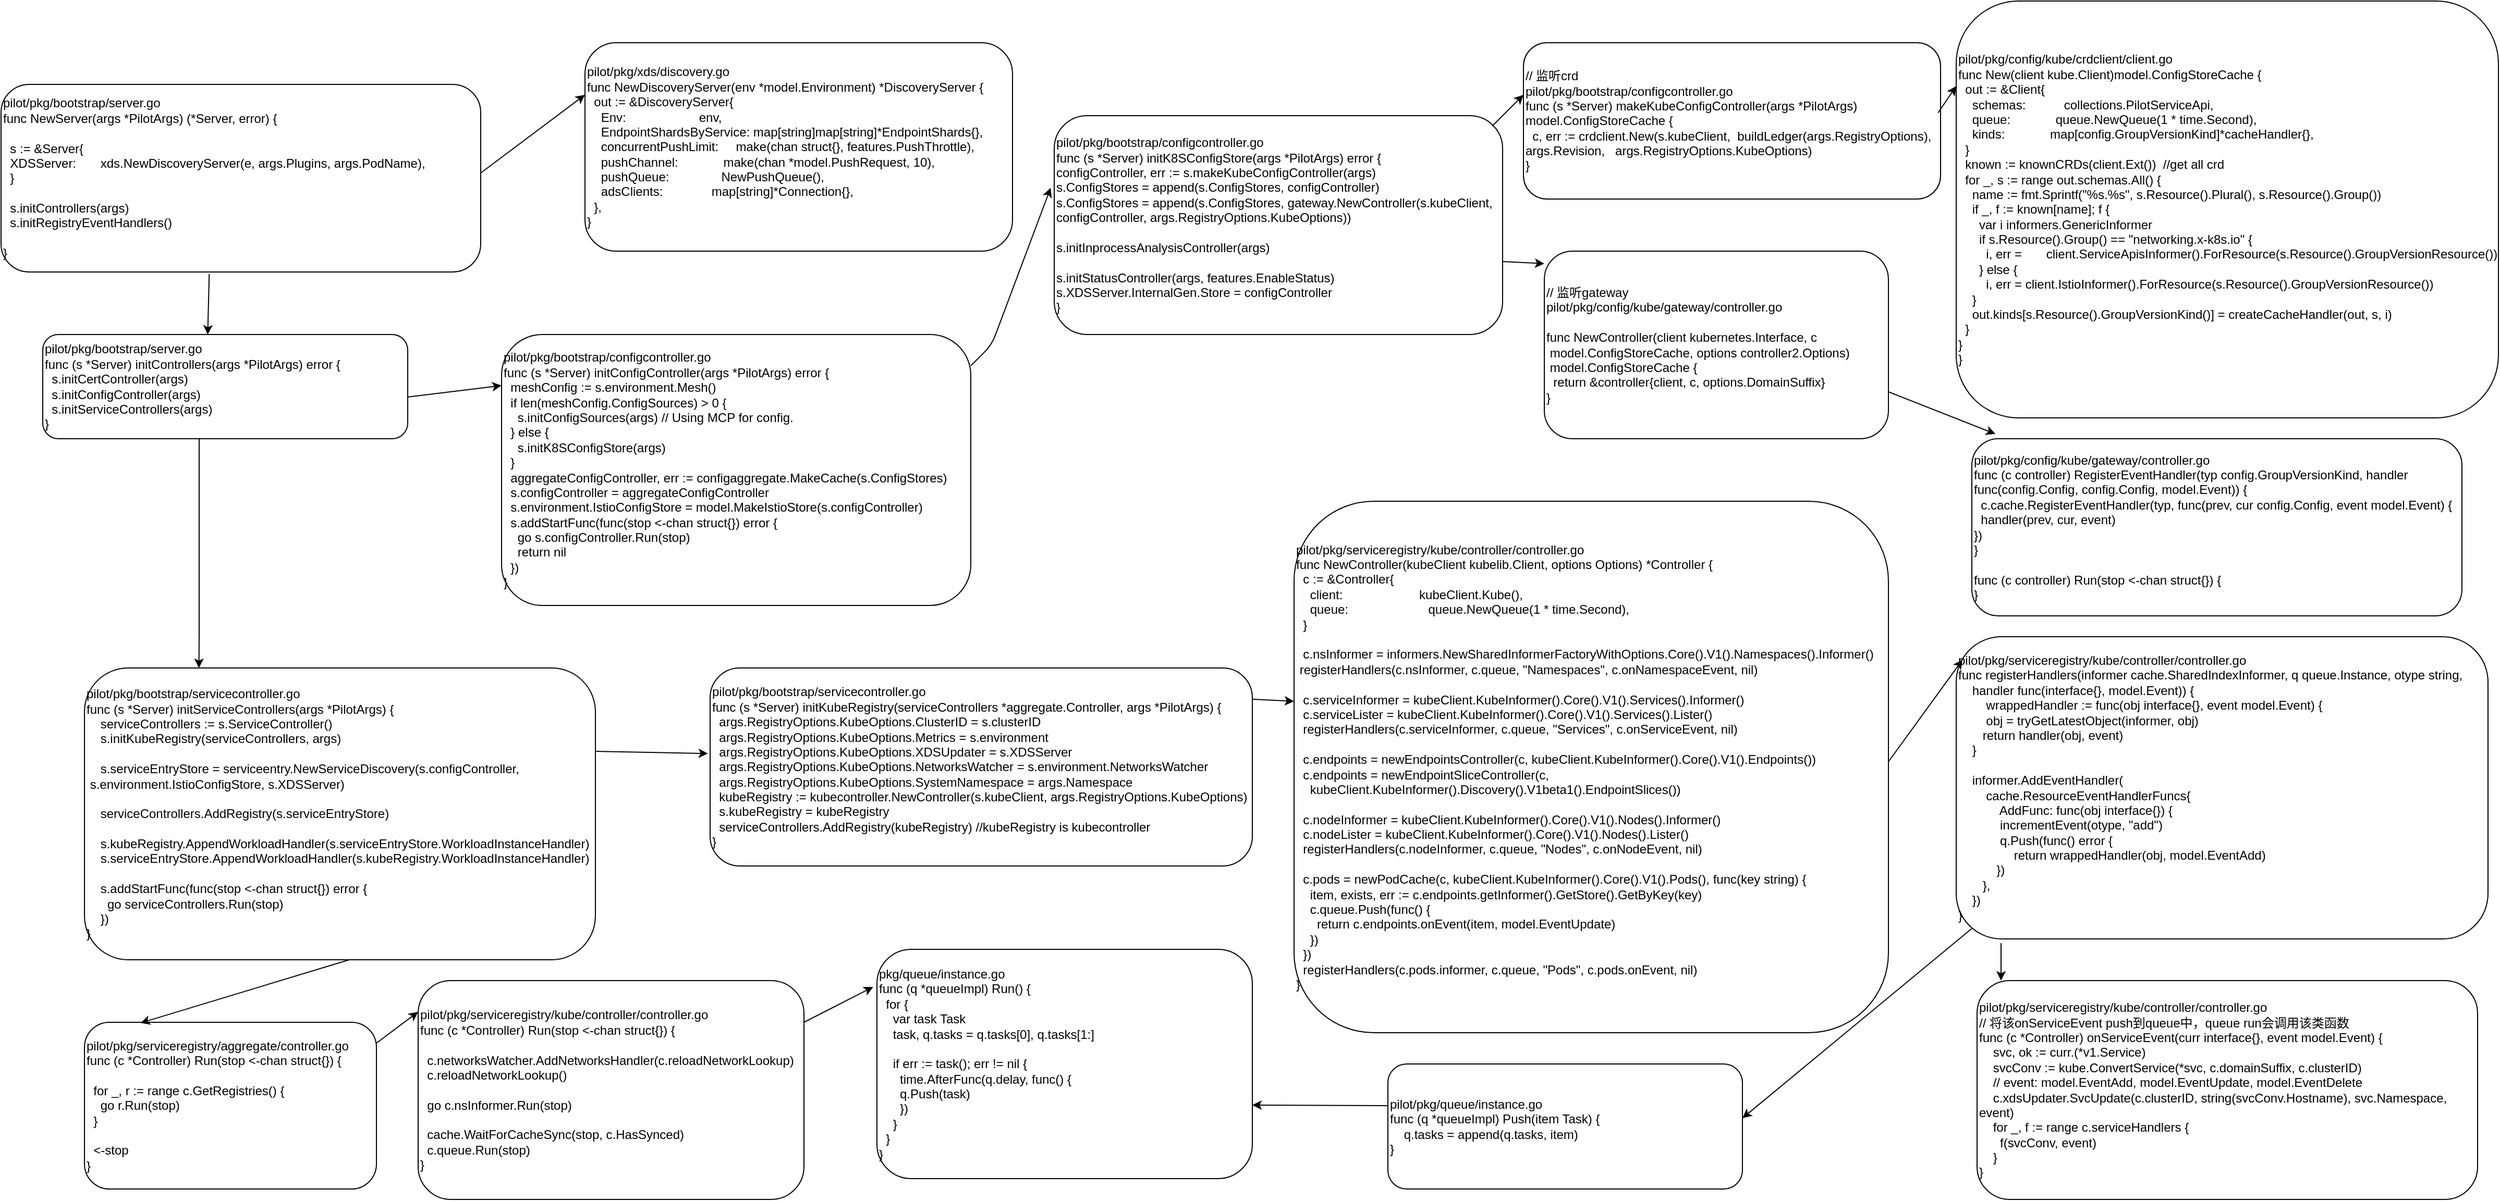 <mxfile version="13.9.8" type="github">
  <diagram id="1WSthCP1p7yNz_Qq4u5r" name="Page-1">
    <mxGraphModel dx="1449" dy="586" grid="1" gridSize="10" guides="1" tooltips="1" connect="1" arrows="1" fold="1" page="1" pageScale="1" pageWidth="827" pageHeight="1169" math="0" shadow="0">
      <root>
        <mxCell id="0" />
        <mxCell id="1" parent="0" />
        <mxCell id="hdn6pJ4XfOclm7P6a8ZE-1" value="pilot/pkg/bootstrap/server.go&lt;br&gt;func NewServer(args *PilotArgs) (*Server, error) {&lt;br&gt;&lt;br&gt;&lt;div&gt;&lt;span&gt;&lt;/span&gt;&amp;nbsp; s := &amp;amp;Server{&lt;/div&gt;&lt;div&gt;&lt;span&gt;&lt;/span&gt;&amp;nbsp; XDSServer:&amp;nbsp; &amp;nbsp; &amp;nbsp; &amp;nbsp;xds.NewDiscoveryServer(e, args.Plugins, args.PodName),&lt;/div&gt;&lt;div&gt;&lt;span&gt;&lt;/span&gt;&amp;nbsp; }&lt;/div&gt;&lt;div&gt;&lt;br&gt;&lt;/div&gt;&lt;div&gt;&amp;nbsp;&amp;nbsp;s.initControllers(args)&lt;/div&gt;&lt;div&gt;&amp;nbsp;&amp;nbsp;s.initRegistryEventHandlers()&lt;/div&gt;&lt;div&gt;&lt;br&gt;&lt;/div&gt;}" style="rounded=1;whiteSpace=wrap;html=1;align=left;" parent="1" vertex="1">
          <mxGeometry x="80" y="80" width="460" height="180" as="geometry" />
        </mxCell>
        <mxCell id="hdn6pJ4XfOclm7P6a8ZE-2" value="pilot/pkg/xds/discovery.go&lt;br&gt;&lt;div&gt;func NewDiscoveryServer(env *model.Environment) *DiscoveryServer {&lt;/div&gt;&lt;div&gt;&lt;span&gt;&lt;/span&gt;&amp;nbsp; out := &amp;amp;DiscoveryServer{&lt;/div&gt;&lt;div&gt;&lt;span&gt;&lt;/span&gt;&amp;nbsp; &amp;nbsp; Env:&amp;nbsp; &amp;nbsp; &amp;nbsp; &amp;nbsp; &amp;nbsp; &amp;nbsp; &amp;nbsp; &amp;nbsp; &amp;nbsp; &amp;nbsp; &amp;nbsp;env,&lt;/div&gt;&lt;div&gt;&lt;span&gt;&lt;/span&gt;&amp;nbsp; &amp;nbsp; EndpointShardsByService: map[string]map[string]*EndpointShards{},&lt;/div&gt;&lt;div&gt;&lt;span&gt;&lt;/span&gt;&amp;nbsp; &amp;nbsp; concurrentPushLimit:&amp;nbsp; &amp;nbsp; &amp;nbsp;make(chan struct{}, features.PushThrottle),&lt;/div&gt;&lt;div&gt;&lt;span&gt;&lt;/span&gt;&amp;nbsp; &amp;nbsp; pushChannel:&amp;nbsp; &amp;nbsp; &amp;nbsp; &amp;nbsp; &amp;nbsp; &amp;nbsp; &amp;nbsp;make(chan *model.PushRequest, 10),&lt;/div&gt;&lt;div&gt;&lt;span&gt;&lt;/span&gt;&amp;nbsp; &amp;nbsp; pushQueue:&amp;nbsp; &amp;nbsp; &amp;nbsp; &amp;nbsp; &amp;nbsp; &amp;nbsp; &amp;nbsp; &amp;nbsp;NewPushQueue(),&lt;/div&gt;&lt;div&gt;&lt;span&gt;&lt;/span&gt;&amp;nbsp; &amp;nbsp; adsClients:&amp;nbsp; &amp;nbsp; &amp;nbsp; &amp;nbsp; &amp;nbsp; &amp;nbsp; &amp;nbsp; map[string]*Connection{},&lt;/div&gt;&lt;div&gt;&lt;span&gt;&lt;/span&gt;&amp;nbsp; },&lt;/div&gt;&lt;div&gt;&lt;span&gt; &lt;/span&gt;}&lt;/div&gt;" style="rounded=1;whiteSpace=wrap;html=1;align=left;" parent="1" vertex="1">
          <mxGeometry x="640" y="40" width="410" height="200" as="geometry" />
        </mxCell>
        <mxCell id="hdn6pJ4XfOclm7P6a8ZE-3" value="pilot/pkg/bootstrap/server.go&lt;br&gt;&lt;div&gt;func (s *Server) initControllers(args *PilotArgs) error {&lt;/div&gt;&lt;div&gt;&amp;nbsp; s.initCertController(args)&lt;/div&gt;&lt;div&gt;&amp;nbsp; s.initConfigController(args)&lt;/div&gt;&lt;div&gt;&amp;nbsp; s.initServiceControllers(args)&lt;/div&gt;&lt;div&gt;}&lt;/div&gt;" style="rounded=1;whiteSpace=wrap;html=1;align=left;" parent="1" vertex="1">
          <mxGeometry x="120" y="320" width="350" height="100" as="geometry" />
        </mxCell>
        <mxCell id="hdn6pJ4XfOclm7P6a8ZE-4" value="pilot/pkg/bootstrap/configcontroller.go&lt;br&gt;&lt;div&gt;func (s *Server) initConfigController(args *PilotArgs) error {&lt;/div&gt;&lt;div&gt;&lt;span&gt;&lt;/span&gt;&amp;nbsp; meshConfig := s.environment.Mesh()&lt;/div&gt;&lt;div&gt;&lt;span&gt;&lt;/span&gt;&amp;nbsp; if len(meshConfig.ConfigSources) &amp;gt; 0 {&lt;/div&gt;&lt;div&gt;&lt;span&gt;&lt;/span&gt;&amp;nbsp; &amp;nbsp; s.initConfigSources(args) // Using MCP for config.&lt;/div&gt;&lt;div&gt;&lt;span&gt;&lt;/span&gt;&amp;nbsp; } else {&lt;/div&gt;&lt;div&gt;&lt;span&gt;&lt;/span&gt;&amp;nbsp; &amp;nbsp; s.initK8SConfigStore(args)&lt;/div&gt;&lt;div&gt;&lt;span&gt;&lt;/span&gt;&amp;nbsp; }&lt;/div&gt;&lt;div&gt;&lt;span&gt;&lt;/span&gt;&amp;nbsp; aggregateConfigController, err := configaggregate.MakeCache(s.ConfigStores)&lt;/div&gt;&lt;div&gt;&lt;span&gt;&lt;/span&gt;&amp;nbsp; s.configController = aggregateConfigController&lt;/div&gt;&lt;div&gt;&lt;span&gt;&lt;/span&gt;&amp;nbsp; s.environment.IstioConfigStore = model.MakeIstioStore(s.configController)&lt;/div&gt;&lt;div&gt;&lt;span&gt;&lt;/span&gt;&amp;nbsp; s.addStartFunc(func(stop &amp;lt;-chan struct{}) error {&lt;/div&gt;&lt;div&gt;&lt;span&gt;&lt;/span&gt;&amp;nbsp; &amp;nbsp; go s.configController.Run(stop)&lt;/div&gt;&lt;div&gt;&lt;span&gt;&lt;/span&gt;&amp;nbsp; &amp;nbsp; return nil&lt;/div&gt;&lt;div&gt;&lt;span&gt;&lt;/span&gt;&amp;nbsp; })&lt;/div&gt;&lt;div&gt;}&lt;/div&gt;" style="rounded=1;whiteSpace=wrap;html=1;align=left;" parent="1" vertex="1">
          <mxGeometry x="560" y="320" width="450" height="260" as="geometry" />
        </mxCell>
        <mxCell id="hdn6pJ4XfOclm7P6a8ZE-5" value="" style="endArrow=classic;html=1;entryX=0;entryY=0.25;entryDx=0;entryDy=0;" parent="1" target="hdn6pJ4XfOclm7P6a8ZE-2" edge="1">
          <mxGeometry width="50" height="50" relative="1" as="geometry">
            <mxPoint x="540" y="165" as="sourcePoint" />
            <mxPoint x="590" y="115" as="targetPoint" />
          </mxGeometry>
        </mxCell>
        <mxCell id="hdn6pJ4XfOclm7P6a8ZE-6" value="" style="endArrow=classic;html=1;entryX=0.452;entryY=0;entryDx=0;entryDy=0;entryPerimeter=0;exitX=0.434;exitY=1.011;exitDx=0;exitDy=0;exitPerimeter=0;" parent="1" source="hdn6pJ4XfOclm7P6a8ZE-1" target="hdn6pJ4XfOclm7P6a8ZE-3" edge="1">
          <mxGeometry width="50" height="50" relative="1" as="geometry">
            <mxPoint x="282.5" y="300" as="sourcePoint" />
            <mxPoint x="337.5" y="280" as="targetPoint" />
          </mxGeometry>
        </mxCell>
        <mxCell id="hdn6pJ4XfOclm7P6a8ZE-7" value="" style="endArrow=classic;html=1;" parent="1" edge="1">
          <mxGeometry width="50" height="50" relative="1" as="geometry">
            <mxPoint x="470" y="380" as="sourcePoint" />
            <mxPoint x="560" y="369" as="targetPoint" />
          </mxGeometry>
        </mxCell>
        <mxCell id="hdn6pJ4XfOclm7P6a8ZE-8" value="&lt;div&gt;pilot/pkg/bootstrap/configcontroller.go&lt;/div&gt;&lt;div&gt;func (s *Server) initK8SConfigStore(args *PilotArgs) error {&lt;/div&gt;&lt;div&gt;&lt;span&gt; &lt;/span&gt;configController, err := s.makeKubeConfigController(args)&lt;/div&gt;&lt;div&gt;&lt;span&gt; &lt;/span&gt;s.ConfigStores = append(s.ConfigStores, configController)&lt;/div&gt;&lt;div&gt;&lt;span&gt;  &lt;/span&gt;s.ConfigStores = append(s.ConfigStores, gateway.NewController(s.kubeClient, configController, args.RegistryOptions.KubeOptions))&lt;/div&gt;&lt;div&gt;&lt;br&gt;&lt;/div&gt;&lt;div&gt;s.initInprocessAnalysisController(args)&lt;/div&gt;&lt;div&gt;&lt;br&gt;&lt;/div&gt;&lt;div&gt;&lt;span&gt; &lt;/span&gt;s.initStatusController(args, features.EnableStatus)&lt;/div&gt;&lt;div&gt;&lt;span&gt; &lt;/span&gt;s.XDSServer.InternalGen.Store = configController&lt;/div&gt;&lt;div&gt;}&lt;/div&gt;" style="rounded=1;whiteSpace=wrap;html=1;align=left;" parent="1" vertex="1">
          <mxGeometry x="1090" y="110" width="430" height="210" as="geometry" />
        </mxCell>
        <mxCell id="hdn6pJ4XfOclm7P6a8ZE-9" value="" style="endArrow=classic;html=1;entryX=-0.008;entryY=0.33;entryDx=0;entryDy=0;entryPerimeter=0;" parent="1" target="hdn6pJ4XfOclm7P6a8ZE-8" edge="1">
          <mxGeometry width="50" height="50" relative="1" as="geometry">
            <mxPoint x="1010" y="350" as="sourcePoint" />
            <mxPoint x="1060" y="300" as="targetPoint" />
            <Array as="points">
              <mxPoint x="1030" y="330" />
            </Array>
          </mxGeometry>
        </mxCell>
        <mxCell id="hdn6pJ4XfOclm7P6a8ZE-10" value="&lt;div&gt;// 监听crd&lt;/div&gt;&lt;div&gt;pilot/pkg/bootstrap/configcontroller.go&lt;/div&gt;&lt;div&gt;func (s *Server) makeKubeConfigController(args *PilotArgs) model.ConfigStoreCache {&lt;/div&gt;&lt;div&gt;&lt;span&gt;&lt;/span&gt;&amp;nbsp; c, err := crdclient.New(s.kubeClient,&amp;nbsp; buildLedger(args.RegistryOptions), args.Revision,&amp;nbsp; &amp;nbsp;args.RegistryOptions.KubeOptions)&lt;/div&gt;&lt;div&gt;}&lt;/div&gt;" style="rounded=1;whiteSpace=wrap;html=1;align=left;" parent="1" vertex="1">
          <mxGeometry x="1540" y="40" width="400" height="150" as="geometry" />
        </mxCell>
        <mxCell id="hdn6pJ4XfOclm7P6a8ZE-11" value="" style="endArrow=classic;html=1;" parent="1" edge="1">
          <mxGeometry width="50" height="50" relative="1" as="geometry">
            <mxPoint x="1510" y="120" as="sourcePoint" />
            <mxPoint x="1540" y="90" as="targetPoint" />
          </mxGeometry>
        </mxCell>
        <mxCell id="hdn6pJ4XfOclm7P6a8ZE-12" value="pilot/pkg/config/kube/crdclient/client.go&lt;br&gt;&lt;div&gt;func New(client kube.Client)model.ConfigStoreCache {&lt;/div&gt;&lt;div&gt;&lt;span&gt;&lt;/span&gt;&amp;nbsp; out := &amp;amp;Client{&lt;/div&gt;&lt;div&gt;&lt;span&gt;&lt;/span&gt;&amp;nbsp; &amp;nbsp; schemas:&amp;nbsp; &amp;nbsp; &amp;nbsp; &amp;nbsp; &amp;nbsp; &amp;nbsp;collections.PilotServiceApi,&lt;/div&gt;&lt;div&gt;&lt;span&gt;&lt;/span&gt;&amp;nbsp; &amp;nbsp; queue:&amp;nbsp; &amp;nbsp; &amp;nbsp; &amp;nbsp; &amp;nbsp; &amp;nbsp; &amp;nbsp;queue.NewQueue(1 * time.Second),&lt;/div&gt;&lt;div&gt;&lt;span&gt;&lt;/span&gt;&amp;nbsp; &amp;nbsp; kinds:&amp;nbsp; &amp;nbsp; &amp;nbsp; &amp;nbsp; &amp;nbsp; &amp;nbsp; &amp;nbsp;map[config.GroupVersionKind]*cacheHandler{},&lt;/div&gt;&lt;div&gt;&lt;span&gt;&lt;/span&gt;&amp;nbsp; }&lt;/div&gt;&lt;div&gt;&lt;span&gt;&lt;/span&gt;&amp;nbsp; known := knownCRDs(client.Ext())&amp;nbsp; //get all crd&lt;/div&gt;&lt;div&gt;&lt;span&gt;&lt;/span&gt;&amp;nbsp; for _, s := range out.schemas.All() {&lt;/div&gt;&lt;div&gt;&lt;span&gt;&lt;/span&gt;&amp;nbsp; &amp;nbsp; name := fmt.Sprintf(&quot;%s.%s&quot;, s.Resource().Plural(), s.Resource().Group())&lt;/div&gt;&lt;div&gt;&lt;span&gt;&lt;/span&gt;&amp;nbsp; &amp;nbsp; if _, f := known[name]; f {&lt;/div&gt;&lt;div&gt;&lt;span&gt;&lt;/span&gt;&amp;nbsp; &amp;nbsp; &amp;nbsp; var i informers.GenericInformer&lt;/div&gt;&lt;div&gt;&lt;span&gt;&lt;/span&gt;&amp;nbsp; &amp;nbsp; &amp;nbsp; if s.Resource().Group() == &quot;networking.x-k8s.io&quot; {&lt;/div&gt;&lt;div&gt;&lt;span&gt;&lt;/span&gt;&amp;nbsp; &amp;nbsp; &amp;nbsp; &amp;nbsp; i, err =&amp;nbsp; &amp;nbsp; &amp;nbsp; &amp;nbsp;client.ServiceApisInformer().ForResource(s.Resource().GroupVersionResource())&lt;/div&gt;&lt;div&gt;&lt;span&gt;&lt;/span&gt;&amp;nbsp; &amp;nbsp; &amp;nbsp; } else {&lt;/div&gt;&lt;div&gt;&lt;span&gt;&lt;/span&gt;&amp;nbsp; &amp;nbsp; &amp;nbsp; &amp;nbsp; i, err = client.IstioInformer().ForResource(s.Resource().GroupVersionResource())&lt;/div&gt;&lt;div&gt;&lt;span&gt;&lt;/span&gt;&amp;nbsp; &amp;nbsp; }&lt;/div&gt;&lt;div&gt;&lt;span&gt;&lt;/span&gt;&amp;nbsp; &amp;nbsp; out.kinds[s.Resource().GroupVersionKind()] = createCacheHandler(out, s, i)&lt;/div&gt;&lt;div&gt;&lt;span&gt;&lt;/span&gt;&amp;nbsp; }&lt;/div&gt;&lt;div&gt;&lt;span&gt; &lt;/span&gt;}&lt;/div&gt;&lt;div&gt;}&lt;/div&gt;" style="rounded=1;whiteSpace=wrap;html=1;align=left;" parent="1" vertex="1">
          <mxGeometry x="1955" width="520" height="400" as="geometry" />
        </mxCell>
        <mxCell id="hdn6pJ4XfOclm7P6a8ZE-14" value="// 监听gateway&lt;br&gt;pilot/pkg/config/kube/gateway/controller.go&lt;br&gt;&lt;div&gt;&lt;br&gt;&lt;/div&gt;&lt;div&gt;func NewController(client kubernetes.Interface, c&amp;nbsp; &amp;nbsp;model.ConfigStoreCache, options controller2.Options)&amp;nbsp; &amp;nbsp;model.ConfigStoreCache {&lt;/div&gt;&lt;div&gt;&lt;span&gt;&lt;/span&gt;&amp;nbsp; return &amp;amp;controller{client, c, options.DomainSuffix}&lt;/div&gt;&lt;div&gt;}&lt;/div&gt;" style="rounded=1;whiteSpace=wrap;html=1;align=left;" parent="1" vertex="1">
          <mxGeometry x="1560" y="240" width="330" height="180" as="geometry" />
        </mxCell>
        <mxCell id="hdn6pJ4XfOclm7P6a8ZE-15" value="" style="endArrow=classic;html=1;" parent="1" edge="1">
          <mxGeometry width="50" height="50" relative="1" as="geometry">
            <mxPoint x="1520" y="250" as="sourcePoint" />
            <mxPoint x="1560" y="252" as="targetPoint" />
          </mxGeometry>
        </mxCell>
        <mxCell id="hdn6pJ4XfOclm7P6a8ZE-16" value="&lt;div&gt;pilot/pkg/config/kube/gateway/controller.go&lt;/div&gt;&lt;div&gt;func (c controller) RegisterEventHandler(typ config.GroupVersionKind, handler func(config.Config, config.Config, model.Event)) {&lt;/div&gt;&lt;div&gt;&lt;span&gt;&lt;/span&gt;&amp;nbsp; c.cache.RegisterEventHandler(typ, func(prev, cur config.Config, event model.Event) {&lt;/div&gt;&lt;div&gt;&lt;span&gt;&lt;/span&gt;&amp;nbsp; handler(prev, cur, event)&lt;/div&gt;&lt;div&gt;&lt;span&gt; &lt;/span&gt;})&lt;/div&gt;&lt;div&gt;}&lt;/div&gt;&lt;div&gt;&lt;br&gt;&lt;/div&gt;&lt;div&gt;func (c controller) Run(stop &amp;lt;-chan struct{}) {&lt;/div&gt;&lt;div&gt;}&lt;/div&gt;" style="rounded=1;whiteSpace=wrap;html=1;align=left;" parent="1" vertex="1">
          <mxGeometry x="1970" y="420" width="470" height="170" as="geometry" />
        </mxCell>
        <mxCell id="hdn6pJ4XfOclm7P6a8ZE-17" value="" style="endArrow=classic;html=1;entryX=0.048;entryY=-0.027;entryDx=0;entryDy=0;entryPerimeter=0;exitX=1;exitY=0.75;exitDx=0;exitDy=0;" parent="1" source="hdn6pJ4XfOclm7P6a8ZE-14" target="hdn6pJ4XfOclm7P6a8ZE-16" edge="1">
          <mxGeometry width="50" height="50" relative="1" as="geometry">
            <mxPoint x="1940" y="460" as="sourcePoint" />
            <mxPoint x="1990" y="410" as="targetPoint" />
          </mxGeometry>
        </mxCell>
        <mxCell id="nB5sZIHavd1A4j-XCwEL-1" value="&lt;div&gt;pilot/pkg/bootstrap/servicecontroller.go&lt;/div&gt;&lt;div&gt;func (s *Server) initServiceControllers(args *PilotArgs) {&lt;/div&gt;&lt;div&gt;&lt;span&gt;&lt;/span&gt;&amp;nbsp; &amp;nbsp; serviceControllers := s.ServiceController()&lt;span&gt; &lt;/span&gt;&lt;/div&gt;&lt;div&gt;&lt;span&gt;&lt;/span&gt;&amp;nbsp; &amp;nbsp; s.initKubeRegistry(serviceControllers, args)&lt;/div&gt;&lt;div&gt;&lt;br&gt;&lt;/div&gt;&lt;div&gt;&lt;span&gt;&lt;/span&gt;&amp;nbsp; &amp;nbsp; s.serviceEntryStore = serviceentry.NewServiceDiscovery(s.configController,&amp;nbsp; &amp;nbsp; &amp;nbsp;s.environment.IstioConfigStore, s.XDSServer)&lt;/div&gt;&lt;div&gt;&lt;br&gt;&lt;/div&gt;&lt;div&gt;&lt;span&gt;&lt;/span&gt;&amp;nbsp; &amp;nbsp; serviceControllers.AddRegistry(s.serviceEntryStore)&lt;/div&gt;&lt;div&gt;&lt;br&gt;&lt;/div&gt;&lt;div&gt;&amp;nbsp; &amp;nbsp; s.kubeRegistry.AppendWorkloadHandler(s.serviceEntryStore.WorkloadInstanceHandler)&lt;/div&gt;&lt;div&gt;&lt;span&gt;&lt;/span&gt;&amp;nbsp; &amp;nbsp; s.serviceEntryStore.AppendWorkloadHandler(s.kubeRegistry.WorkloadInstanceHandler)&lt;/div&gt;&lt;div&gt;&lt;br&gt;&lt;/div&gt;&lt;div&gt;&lt;span&gt;&lt;/span&gt;&amp;nbsp; &amp;nbsp; s.addStartFunc(func(stop &amp;lt;-chan struct{}) error {&lt;/div&gt;&lt;div&gt;&lt;span&gt;&lt;/span&gt;&amp;nbsp; &amp;nbsp; &amp;nbsp; go serviceControllers.Run(stop)&lt;/div&gt;&lt;div&gt;&lt;span&gt;&lt;/span&gt;&amp;nbsp; &amp;nbsp; })&lt;/div&gt;&lt;div&gt;}&lt;/div&gt;" style="rounded=1;whiteSpace=wrap;html=1;align=left;" parent="1" vertex="1">
          <mxGeometry x="160" y="640" width="490" height="280" as="geometry" />
        </mxCell>
        <mxCell id="nB5sZIHavd1A4j-XCwEL-2" value="" style="endArrow=classic;html=1;entryX=0.224;entryY=0;entryDx=0;entryDy=0;entryPerimeter=0;" parent="1" target="nB5sZIHavd1A4j-XCwEL-1" edge="1">
          <mxGeometry width="50" height="50" relative="1" as="geometry">
            <mxPoint x="270" y="420" as="sourcePoint" />
            <mxPoint x="320" y="510" as="targetPoint" />
            <Array as="points">
              <mxPoint x="270" y="590" />
              <mxPoint x="270" y="610" />
            </Array>
          </mxGeometry>
        </mxCell>
        <mxCell id="nB5sZIHavd1A4j-XCwEL-3" value="&lt;div&gt;pilot/pkg/bootstrap/servicecontroller.go&lt;/div&gt;&lt;div&gt;func (s *Server) initKubeRegistry(serviceControllers *aggregate.Controller, args *PilotArgs) {&lt;/div&gt;&lt;div&gt;&lt;span&gt;&lt;/span&gt;&amp;nbsp; args.RegistryOptions.KubeOptions.ClusterID = s.clusterID&lt;/div&gt;&lt;div&gt;&lt;span&gt;&lt;/span&gt;&amp;nbsp; args.RegistryOptions.KubeOptions.Metrics = s.environment&lt;/div&gt;&lt;div&gt;&lt;span&gt;&lt;/span&gt;&amp;nbsp; args.RegistryOptions.KubeOptions.XDSUpdater = s.XDSServer&lt;/div&gt;&lt;div&gt;&lt;span&gt;&lt;/span&gt;&amp;nbsp; args.RegistryOptions.KubeOptions.NetworksWatcher = s.environment.NetworksWatcher&lt;/div&gt;&lt;div&gt;&lt;span&gt;&lt;/span&gt;&amp;nbsp; args.RegistryOptions.KubeOptions.SystemNamespace = args.Namespace&lt;/div&gt;&lt;div&gt;&lt;span&gt;&lt;/span&gt;&amp;nbsp; kubeRegistry := kubecontroller.NewController(s.kubeClient, args.RegistryOptions.KubeOptions)&lt;/div&gt;&lt;div&gt;&lt;span&gt;&lt;/span&gt;&amp;nbsp; s.kubeRegistry = kubeRegistry&lt;/div&gt;&lt;div&gt;&lt;span&gt;&lt;/span&gt;&amp;nbsp; serviceControllers.AddRegistry(kubeRegistry) //kubeRegistry is kubecontroller&lt;/div&gt;&lt;div&gt;}&lt;/div&gt;" style="rounded=1;whiteSpace=wrap;html=1;align=left;" parent="1" vertex="1">
          <mxGeometry x="760" y="640" width="520" height="190" as="geometry" />
        </mxCell>
        <mxCell id="nB5sZIHavd1A4j-XCwEL-4" value="&lt;div&gt;pilot/pkg/serviceregistry/kube/controller/controller.go&lt;/div&gt;&lt;div&gt;func NewController(kubeClient kubelib.Client, options Options) *Controller {&lt;/div&gt;&lt;div&gt;&lt;span&gt;&lt;/span&gt;&amp;nbsp; c := &amp;amp;Controller{&lt;/div&gt;&lt;div&gt;&lt;span&gt;&lt;/span&gt;&amp;nbsp; &amp;nbsp; client:&amp;nbsp; &amp;nbsp; &amp;nbsp; &amp;nbsp; &amp;nbsp; &amp;nbsp; &amp;nbsp; &amp;nbsp; &amp;nbsp; &amp;nbsp; &amp;nbsp; kubeClient.Kube(),&lt;/div&gt;&lt;div&gt;&lt;span&gt;&lt;/span&gt;&amp;nbsp; &amp;nbsp; queue:&amp;nbsp; &amp;nbsp; &amp;nbsp; &amp;nbsp; &amp;nbsp; &amp;nbsp; &amp;nbsp; &amp;nbsp; &amp;nbsp; &amp;nbsp; &amp;nbsp; &amp;nbsp;queue.NewQueue(1 * time.Second),&lt;/div&gt;&lt;div&gt;&lt;span&gt;&lt;/span&gt;&amp;nbsp; }&lt;/div&gt;&lt;div&gt;&lt;br&gt;&lt;/div&gt;&lt;div&gt;&amp;nbsp; c.nsInformer = informers.NewSharedInformerFactoryWithOptions.Core().V1().Namespaces().Informer()&lt;span&gt;&amp;nbsp; &amp;nbsp;registerHandlers(c.nsInformer, c.queue, &quot;Namespaces&quot;, c.onNamespaceEvent, nil)&lt;/span&gt;&lt;/div&gt;&lt;div&gt;&lt;br&gt;&lt;/div&gt;&lt;div&gt;&lt;span&gt;&lt;/span&gt;&amp;nbsp; c.serviceInformer = kubeClient.KubeInformer().Core().V1().Services().Informer()&lt;/div&gt;&lt;div&gt;&lt;span&gt;&lt;/span&gt;&amp;nbsp; c.serviceLister = kubeClient.KubeInformer().Core().V1().Services().Lister()&lt;/div&gt;&lt;div&gt;&lt;span&gt;&lt;/span&gt;&amp;nbsp; registerHandlers(c.serviceInformer, c.queue, &quot;Services&quot;, c.onServiceEvent, nil)&lt;/div&gt;&lt;div&gt;&lt;br&gt;&lt;/div&gt;&lt;div&gt;&lt;span&gt;&lt;/span&gt;&amp;nbsp; c.endpoints = newEndpointsController(c, kubeClient.KubeInformer().Core().V1().Endpoints())&lt;/div&gt;&lt;div&gt;&lt;span&gt;&lt;/span&gt;&amp;nbsp; c.endpoints = newEndpointSliceController(c,&amp;nbsp;&lt;/div&gt;&lt;div&gt;&lt;span&gt; &lt;/span&gt;&amp;nbsp; &amp;nbsp; kubeClient.KubeInformer().Discovery().V1beta1().EndpointSlices())&lt;/div&gt;&lt;div&gt;&lt;br&gt;&lt;/div&gt;&lt;div&gt;&lt;span&gt;&lt;/span&gt;&amp;nbsp; c.nodeInformer = kubeClient.KubeInformer().Core().V1().Nodes().Informer()&lt;/div&gt;&lt;div&gt;&lt;span&gt;&lt;/span&gt;&amp;nbsp; c.nodeLister = kubeClient.KubeInformer().Core().V1().Nodes().Lister()&lt;/div&gt;&lt;div&gt;&lt;span&gt;&lt;/span&gt;&amp;nbsp; registerHandlers(c.nodeInformer, c.queue, &quot;Nodes&quot;, c.onNodeEvent, nil)&lt;/div&gt;&lt;div&gt;&lt;br&gt;&lt;/div&gt;&lt;div&gt;&lt;span&gt;&lt;/span&gt;&amp;nbsp; c.pods = newPodCache(c, kubeClient.KubeInformer().Core().V1().Pods(), func(key string) {&lt;/div&gt;&lt;div&gt;&lt;span&gt;&lt;/span&gt;&amp;nbsp; &amp;nbsp; item, exists, err := c.endpoints.getInformer().GetStore().GetByKey(key)&lt;/div&gt;&lt;div&gt;&lt;span&gt;&lt;/span&gt;&amp;nbsp; &amp;nbsp; c.queue.Push(func() {&lt;/div&gt;&lt;div&gt;&lt;span&gt;&lt;/span&gt;&amp;nbsp; &amp;nbsp; &amp;nbsp; return c.endpoints.onEvent(item, model.EventUpdate)&lt;/div&gt;&lt;div&gt;&lt;span&gt;&lt;/span&gt;&amp;nbsp; &amp;nbsp; })&lt;/div&gt;&lt;div&gt;&lt;span&gt;&lt;/span&gt;&amp;nbsp; })&lt;/div&gt;&lt;div&gt;&lt;span&gt;&lt;/span&gt;&amp;nbsp; registerHandlers(c.pods.informer, c.queue, &quot;Pods&quot;, c.pods.onEvent, nil)&lt;/div&gt;&lt;div&gt;}&lt;/div&gt;" style="rounded=1;whiteSpace=wrap;html=1;align=left;" parent="1" vertex="1">
          <mxGeometry x="1320" y="480" width="570" height="510" as="geometry" />
        </mxCell>
        <mxCell id="nB5sZIHavd1A4j-XCwEL-5" value="" style="endArrow=classic;html=1;entryX=-0.004;entryY=0.432;entryDx=0;entryDy=0;entryPerimeter=0;" parent="1" target="nB5sZIHavd1A4j-XCwEL-3" edge="1">
          <mxGeometry width="50" height="50" relative="1" as="geometry">
            <mxPoint x="650" y="720" as="sourcePoint" />
            <mxPoint x="700" y="670" as="targetPoint" />
          </mxGeometry>
        </mxCell>
        <mxCell id="nB5sZIHavd1A4j-XCwEL-6" value="" style="endArrow=classic;html=1;" parent="1" edge="1">
          <mxGeometry width="50" height="50" relative="1" as="geometry">
            <mxPoint x="1280" y="670" as="sourcePoint" />
            <mxPoint x="1320" y="672" as="targetPoint" />
          </mxGeometry>
        </mxCell>
        <mxCell id="nB5sZIHavd1A4j-XCwEL-7" value="&lt;div&gt;pilot/pkg/serviceregistry/kube/controller/controller.go&lt;/div&gt;&lt;div&gt;func registerHandlers(informer cache.SharedIndexInformer, q queue.Instance, otype string,&lt;/div&gt;&lt;div&gt;&lt;span&gt;&lt;/span&gt;&amp;nbsp; &amp;nbsp; handler func(interface{}, model.Event)) {&lt;/div&gt;&lt;div&gt;&lt;span&gt;&lt;/span&gt;&amp;nbsp; &amp;nbsp; &amp;nbsp; &amp;nbsp; wrappedHandler := func(obj interface{}, event model.Event) {&lt;/div&gt;&lt;div&gt;&lt;span&gt;&lt;/span&gt;&amp;nbsp; &amp;nbsp; &amp;nbsp; &amp;nbsp; obj = tryGetLatestObject(informer, obj)&lt;/div&gt;&lt;div&gt;&lt;span&gt;&lt;/span&gt;&amp;nbsp; &amp;nbsp; &amp;nbsp; &amp;nbsp;return handler(obj, event)&lt;/div&gt;&lt;div&gt;&lt;span&gt;&lt;/span&gt;&amp;nbsp; &amp;nbsp; }&lt;/div&gt;&lt;div&gt;&lt;br&gt;&lt;/div&gt;&lt;div&gt;&lt;span&gt;&lt;/span&gt;&amp;nbsp; &amp;nbsp; informer.AddEventHandler(&lt;/div&gt;&lt;div&gt;&lt;span&gt;&lt;/span&gt;&amp;nbsp; &amp;nbsp; &amp;nbsp; &amp;nbsp; cache.ResourceEventHandlerFuncs{&lt;/div&gt;&lt;div&gt;&lt;span&gt;&lt;/span&gt;&amp;nbsp; &amp;nbsp; &amp;nbsp; &amp;nbsp; &amp;nbsp; &amp;nbsp; AddFunc: func(obj interface{}) {&lt;/div&gt;&lt;div&gt;&lt;span&gt;&lt;/span&gt;&amp;nbsp; &amp;nbsp; &amp;nbsp; &amp;nbsp; &amp;nbsp; &amp;nbsp; incrementEvent(otype, &quot;add&quot;)&lt;/div&gt;&lt;div&gt;&lt;span&gt;&lt;/span&gt;&amp;nbsp; &amp;nbsp; &amp;nbsp; &amp;nbsp; &amp;nbsp; &amp;nbsp; q.Push(func() error {&lt;/div&gt;&lt;div&gt;&lt;span&gt;&lt;/span&gt;&amp;nbsp; &amp;nbsp; &amp;nbsp; &amp;nbsp; &amp;nbsp; &amp;nbsp; &amp;nbsp; &amp;nbsp; return wrappedHandler(obj, model.EventAdd)&lt;/div&gt;&lt;div&gt;&lt;span&gt;&lt;/span&gt;&amp;nbsp; &amp;nbsp; &amp;nbsp; &amp;nbsp; &amp;nbsp; &amp;nbsp;})&lt;/div&gt;&lt;div&gt;&lt;span&gt;&lt;/span&gt;&amp;nbsp; &amp;nbsp; &amp;nbsp; &amp;nbsp;},&lt;/div&gt;&lt;div&gt;&lt;span&gt;&lt;/span&gt;&amp;nbsp; &amp;nbsp; })&lt;/div&gt;&lt;div&gt;}&lt;/div&gt;" style="rounded=1;whiteSpace=wrap;html=1;align=left;" parent="1" vertex="1">
          <mxGeometry x="1955" y="610" width="510" height="290" as="geometry" />
        </mxCell>
        <mxCell id="nB5sZIHavd1A4j-XCwEL-8" value="" style="endArrow=classic;html=1;entryX=0.012;entryY=0.076;entryDx=0;entryDy=0;entryPerimeter=0;" parent="1" target="nB5sZIHavd1A4j-XCwEL-7" edge="1">
          <mxGeometry width="50" height="50" relative="1" as="geometry">
            <mxPoint x="1890" y="730" as="sourcePoint" />
            <mxPoint x="1940" y="732" as="targetPoint" />
          </mxGeometry>
        </mxCell>
        <mxCell id="x_8f15Q5pfNo6OUVc7Sv-1" value="pilot/pkg/queue/instance.go&lt;br&gt;&lt;div&gt;func (q *queueImpl) Push(item Task) {&lt;/div&gt;&lt;div&gt;&lt;span&gt;&lt;/span&gt;&amp;nbsp; &amp;nbsp; q.tasks = append(q.tasks, item)&lt;/div&gt;&lt;div&gt;}&lt;/div&gt;" style="rounded=1;whiteSpace=wrap;html=1;align=left;" vertex="1" parent="1">
          <mxGeometry x="1410" y="1020" width="340" height="120" as="geometry" />
        </mxCell>
        <mxCell id="x_8f15Q5pfNo6OUVc7Sv-2" value="pilot/pkg/serviceregistry/aggregate/controller.go&lt;br&gt;&lt;div&gt;func (c *Controller) Run(stop &amp;lt;-chan struct{}) {&lt;/div&gt;&lt;div&gt;&lt;br&gt;&lt;/div&gt;&lt;div&gt;&lt;span&gt;&lt;/span&gt;&amp;nbsp; for _, r := range c.GetRegistries() {&lt;/div&gt;&lt;div&gt;&lt;span&gt;&lt;/span&gt;&amp;nbsp; &amp;nbsp; go r.Run(stop)&lt;/div&gt;&lt;div&gt;&lt;span&gt;&lt;/span&gt;&amp;nbsp; }&lt;/div&gt;&lt;div&gt;&lt;br&gt;&lt;/div&gt;&lt;div&gt;&lt;span&gt;&lt;/span&gt;&amp;nbsp; &amp;lt;-stop&lt;/div&gt;&lt;div&gt;}&lt;/div&gt;" style="rounded=1;whiteSpace=wrap;html=1;align=left;" vertex="1" parent="1">
          <mxGeometry x="160" y="980" width="280" height="160" as="geometry" />
        </mxCell>
        <mxCell id="x_8f15Q5pfNo6OUVc7Sv-3" value="" style="endArrow=classic;html=1;entryX=0.192;entryY=0.004;entryDx=0;entryDy=0;entryPerimeter=0;" edge="1" parent="1" target="x_8f15Q5pfNo6OUVc7Sv-2">
          <mxGeometry width="50" height="50" relative="1" as="geometry">
            <mxPoint x="414" y="920" as="sourcePoint" />
            <mxPoint x="464" y="950" as="targetPoint" />
          </mxGeometry>
        </mxCell>
        <mxCell id="x_8f15Q5pfNo6OUVc7Sv-4" value="pilot/pkg/serviceregistry/kube/controller/controller.go&lt;br&gt;&lt;div&gt;func (c *Controller) Run(stop &amp;lt;-chan struct{}) {&lt;/div&gt;&lt;div&gt;&lt;br&gt;&lt;/div&gt;&lt;div&gt;&lt;span&gt;&lt;/span&gt;&amp;nbsp; c.networksWatcher.AddNetworksHandler(c.reloadNetworkLookup)&lt;/div&gt;&lt;div&gt;&lt;span&gt;&lt;/span&gt;&amp;nbsp; c.reloadNetworkLookup()&lt;/div&gt;&lt;div&gt;&lt;br&gt;&lt;/div&gt;&lt;div&gt;&lt;span&gt;&lt;/span&gt;&amp;nbsp; go c.nsInformer.Run(stop)&lt;/div&gt;&lt;div&gt;&lt;br&gt;&lt;/div&gt;&lt;div&gt;&lt;span&gt;&lt;/span&gt;&amp;nbsp; cache.WaitForCacheSync(stop, c.HasSynced)&lt;/div&gt;&lt;div&gt;&lt;span&gt;&lt;/span&gt;&amp;nbsp; c.queue.Run(stop)&lt;/div&gt;&lt;div&gt;}&lt;/div&gt;" style="rounded=1;whiteSpace=wrap;html=1;align=left;" vertex="1" parent="1">
          <mxGeometry x="480" y="940" width="370" height="210" as="geometry" />
        </mxCell>
        <mxCell id="x_8f15Q5pfNo6OUVc7Sv-5" value="pkg/queue/instance.go&lt;br&gt;&lt;div&gt;func (q *queueImpl) Run() {&lt;/div&gt;&lt;div&gt;&lt;span&gt;&lt;/span&gt;&amp;nbsp; for {&lt;/div&gt;&lt;div&gt;&lt;span&gt;&lt;/span&gt;&amp;nbsp; &amp;nbsp; var task Task&lt;/div&gt;&lt;div&gt;&lt;span&gt;&lt;/span&gt;&amp;nbsp; &amp;nbsp; task, q.tasks = q.tasks[0], q.tasks[1:]&lt;/div&gt;&lt;div&gt;&lt;br&gt;&lt;/div&gt;&lt;div&gt;&lt;span&gt;&lt;/span&gt;&amp;nbsp; &amp;nbsp; if err := task(); err != nil {&lt;/div&gt;&lt;div&gt;&lt;span&gt;&lt;/span&gt;&amp;nbsp; &amp;nbsp; &amp;nbsp; time.AfterFunc(q.delay, func() {&lt;/div&gt;&lt;div&gt;&lt;span&gt;&lt;/span&gt;&amp;nbsp; &amp;nbsp; &amp;nbsp; q.Push(task)&lt;/div&gt;&lt;div&gt;&lt;span&gt;&lt;/span&gt;&amp;nbsp; &amp;nbsp; &amp;nbsp; })&lt;/div&gt;&lt;div&gt;&lt;span&gt;&lt;/span&gt;&amp;nbsp; &amp;nbsp; }&lt;/div&gt;&lt;div&gt;&lt;span&gt;&lt;/span&gt;&amp;nbsp; }&lt;/div&gt;&lt;div&gt;}&lt;/div&gt;" style="rounded=1;whiteSpace=wrap;html=1;align=left;" vertex="1" parent="1">
          <mxGeometry x="920" y="910" width="360" height="220" as="geometry" />
        </mxCell>
        <mxCell id="x_8f15Q5pfNo6OUVc7Sv-6" value="" style="endArrow=classic;html=1;" edge="1" parent="1">
          <mxGeometry width="50" height="50" relative="1" as="geometry">
            <mxPoint x="440" y="1000" as="sourcePoint" />
            <mxPoint x="480" y="970" as="targetPoint" />
          </mxGeometry>
        </mxCell>
        <mxCell id="x_8f15Q5pfNo6OUVc7Sv-7" value="" style="endArrow=classic;html=1;entryX=-0.01;entryY=0.164;entryDx=0;entryDy=0;entryPerimeter=0;" edge="1" parent="1" target="x_8f15Q5pfNo6OUVc7Sv-5">
          <mxGeometry width="50" height="50" relative="1" as="geometry">
            <mxPoint x="850" y="980" as="sourcePoint" />
            <mxPoint x="900" y="930" as="targetPoint" />
          </mxGeometry>
        </mxCell>
        <mxCell id="x_8f15Q5pfNo6OUVc7Sv-8" value="" style="endArrow=classic;html=1;entryX=0;entryY=0.204;entryDx=0;entryDy=0;entryPerimeter=0;exitX=0.994;exitY=0.449;exitDx=0;exitDy=0;exitPerimeter=0;" edge="1" parent="1" source="hdn6pJ4XfOclm7P6a8ZE-10" target="hdn6pJ4XfOclm7P6a8ZE-12">
          <mxGeometry width="50" height="50" relative="1" as="geometry">
            <mxPoint x="1950" y="100" as="sourcePoint" />
            <mxPoint x="1990" y="60" as="targetPoint" />
          </mxGeometry>
        </mxCell>
        <mxCell id="x_8f15Q5pfNo6OUVc7Sv-9" value="" style="endArrow=classic;html=1;" edge="1" parent="1">
          <mxGeometry width="50" height="50" relative="1" as="geometry">
            <mxPoint x="1998" y="904" as="sourcePoint" />
            <mxPoint x="1998" y="940" as="targetPoint" />
          </mxGeometry>
        </mxCell>
        <mxCell id="x_8f15Q5pfNo6OUVc7Sv-10" value="" style="endArrow=classic;html=1;" edge="1" parent="1">
          <mxGeometry width="50" height="50" relative="1" as="geometry">
            <mxPoint x="1410" y="1060" as="sourcePoint" />
            <mxPoint x="1280" y="1059.5" as="targetPoint" />
            <Array as="points" />
          </mxGeometry>
        </mxCell>
        <mxCell id="x_8f15Q5pfNo6OUVc7Sv-11" value="pilot/pkg/serviceregistry/kube/controller/controller.go&lt;br&gt;// 将该onServiceEvent push到queue中，queue run会调用该类函数&lt;br&gt;&lt;div&gt;func (c *Controller) onServiceEvent(curr interface{}, event model.Event) {&lt;/div&gt;&lt;div&gt;&lt;span&gt;&lt;/span&gt;&amp;nbsp; &amp;nbsp; svc, ok := curr.(*v1.Service)&lt;/div&gt;&lt;div&gt;&lt;span&gt;&lt;/span&gt;&amp;nbsp; &amp;nbsp; svcConv := kube.ConvertService(*svc, c.domainSuffix, c.clusterID)&lt;/div&gt;&lt;div&gt;&lt;span&gt;&lt;/span&gt;&amp;nbsp; &amp;nbsp; // event: model.EventAdd, model.EventUpdate, model.EventDelete&lt;/div&gt;&lt;div&gt;&lt;span&gt;&lt;/span&gt;&amp;nbsp; &amp;nbsp; c.xdsUpdater.SvcUpdate(c.clusterID, string(svcConv.Hostname), svc.Namespace, event)&lt;/div&gt;&lt;div&gt;&lt;span&gt;&lt;/span&gt;&amp;nbsp; &amp;nbsp; for _, f := range c.serviceHandlers {&lt;/div&gt;&lt;div&gt;&lt;span&gt;&lt;/span&gt;&amp;nbsp; &amp;nbsp; &amp;nbsp; f(svcConv, event)&lt;/div&gt;&lt;div&gt;&lt;span&gt;&lt;/span&gt;&amp;nbsp; &amp;nbsp; }&lt;/div&gt;&lt;div&gt;}&lt;/div&gt;" style="rounded=1;whiteSpace=wrap;html=1;align=left;" vertex="1" parent="1">
          <mxGeometry x="1975" y="940" width="480" height="210" as="geometry" />
        </mxCell>
        <mxCell id="x_8f15Q5pfNo6OUVc7Sv-12" value="" style="endArrow=classic;html=1;" edge="1" parent="1">
          <mxGeometry width="50" height="50" relative="1" as="geometry">
            <mxPoint x="1970" y="890" as="sourcePoint" />
            <mxPoint x="1750" y="1072" as="targetPoint" />
          </mxGeometry>
        </mxCell>
      </root>
    </mxGraphModel>
  </diagram>
</mxfile>

